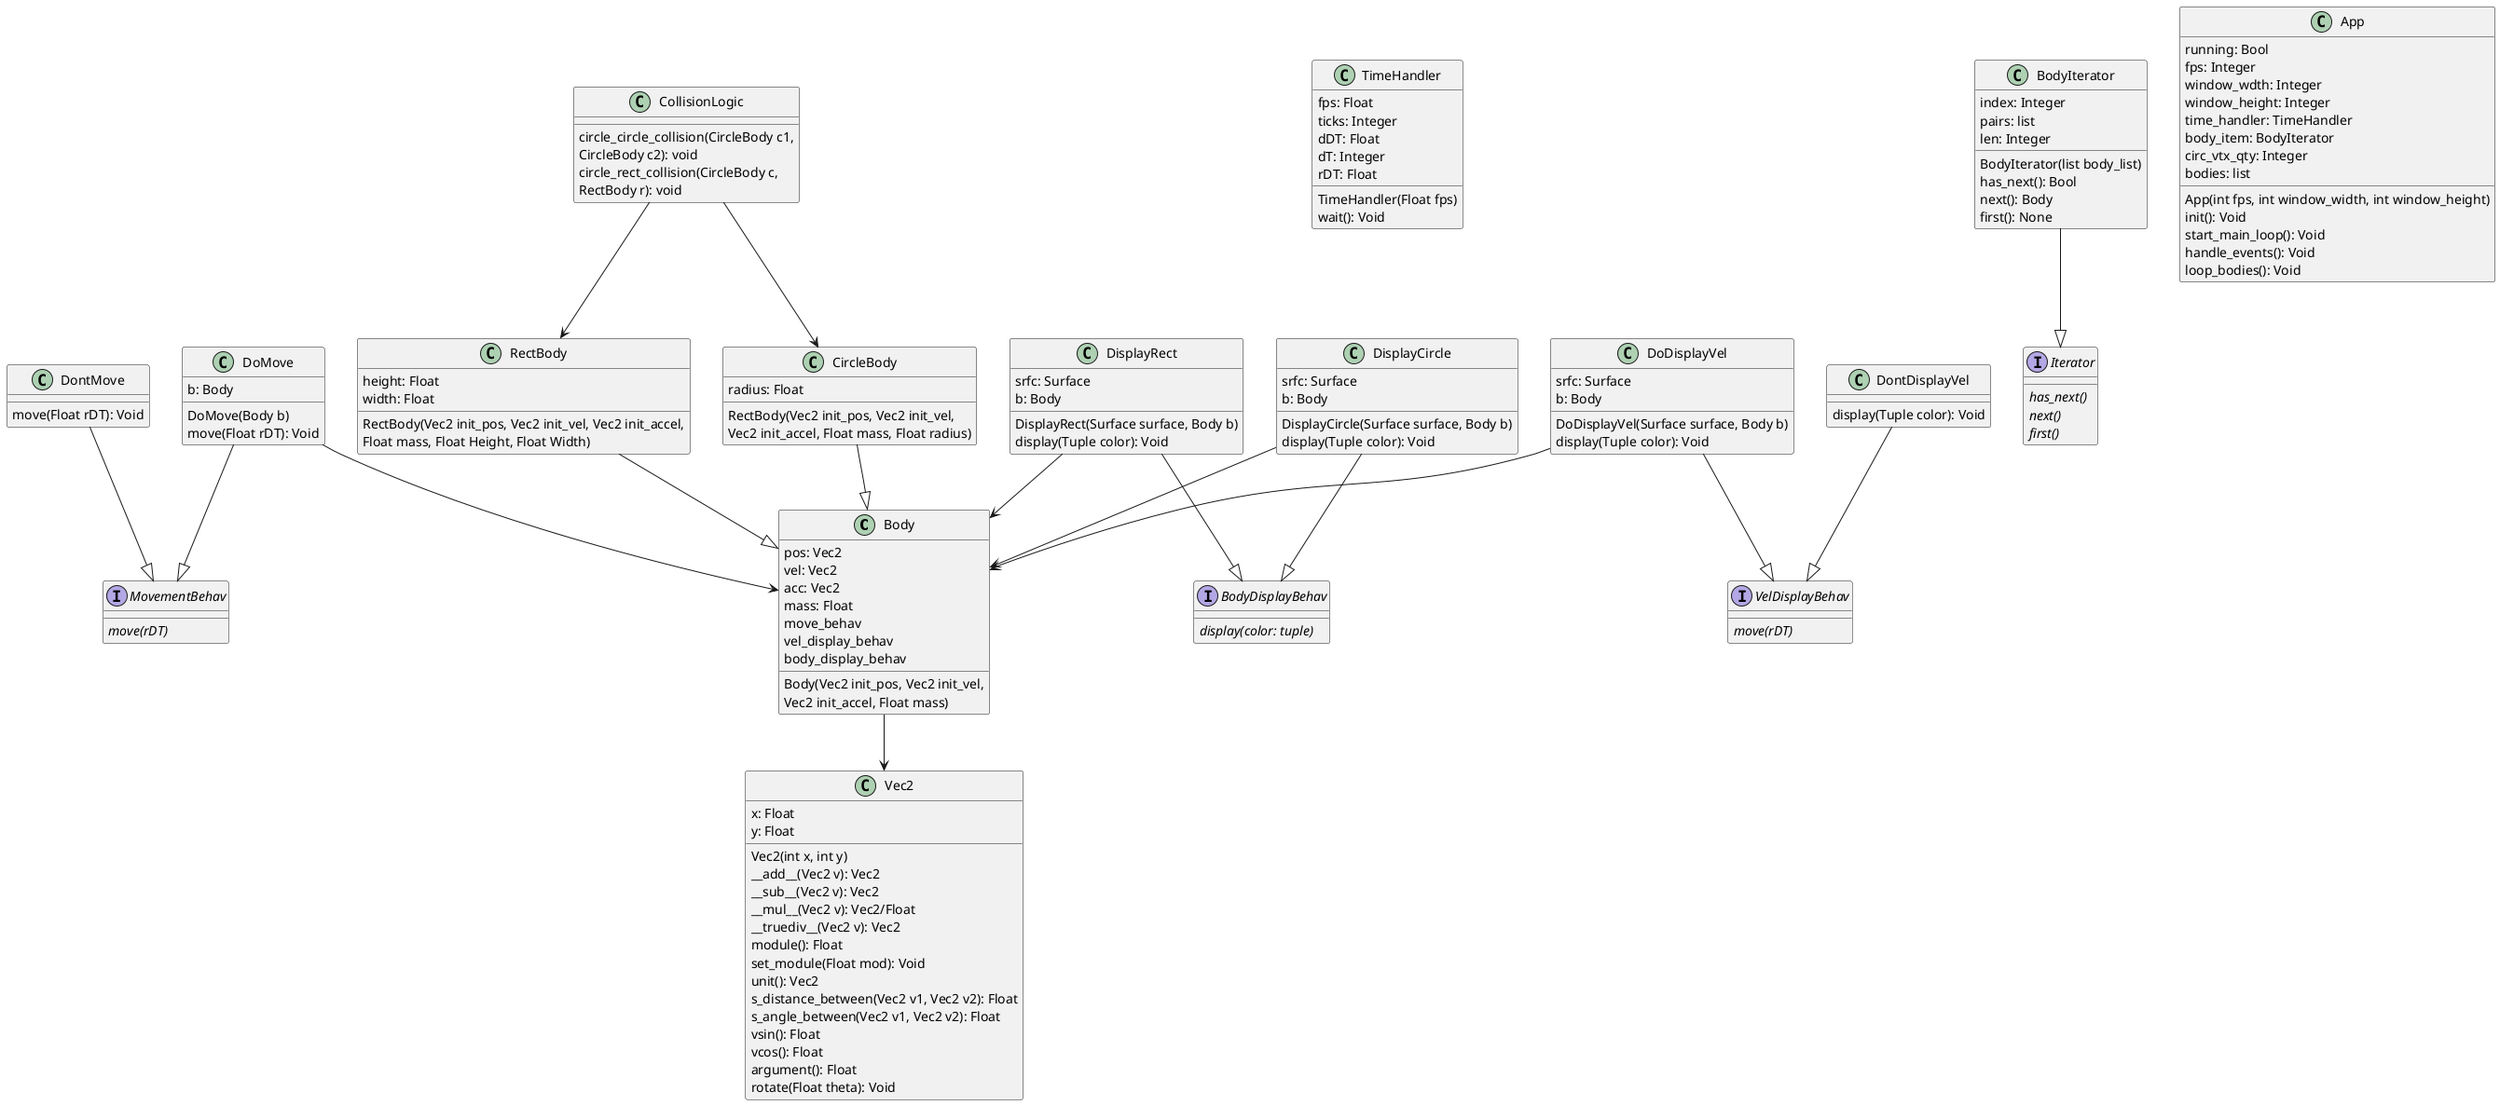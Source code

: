 @startuml

class Body{
  Body(Vec2 init_pos, Vec2 init_vel, 
  Vec2 init_accel, Float mass)
  pos: Vec2
  vel: Vec2
  acc: Vec2
  mass: Float
  move_behav
  vel_display_behav
  body_display_behav
}

class Vec2{
  x: Float
  y: Float
  Vec2(int x, int y)
  __add__(Vec2 v): Vec2
  __sub__(Vec2 v): Vec2
  __mul__(Vec2 v): Vec2/Float
  __truediv__(Vec2 v): Vec2
  module(): Float
  set_module(Float mod): Void
  unit(): Vec2
  s_distance_between(Vec2 v1, Vec2 v2): Float
  s_angle_between(Vec2 v1, Vec2 v2): Float
  vsin(): Float
  vcos(): Float
  argument(): Float
  rotate(Float theta): Void
}

class RectBody{
  RectBody(Vec2 init_pos, Vec2 init_vel, Vec2 init_accel, 
  Float mass, Float Height, Float Width)

  height: Float
  width: Float
}

RectBody --|> Body

class CircleBody{
  RectBody(Vec2 init_pos, Vec2 init_vel, 
  Vec2 init_accel, Float mass, Float radius)

  radius: Float
}

CircleBody --|> Body

class TimeHandler{
  TimeHandler(Float fps)
  fps: Float
  ticks: Integer
  dDT: Float
  dT: Integer
  rDT: Float
  wait(): Void
}

class CollisionLogic{
  circle_circle_collision(CircleBody c1, 
  CircleBody c2): void
  circle_rect_collision(CircleBody c, 
  RectBody r): void
}

interface Iterator{
  //has_next()//
  //next()//
  //first()//
}

class BodyIterator{
  BodyIterator(list body_list)
  has_next(): Bool
  next(): Body
  first(): None
  index: Integer
  pairs: list
  len: Integer
}

BodyIterator --|> Iterator

interface MovementBehav {
  //move(rDT)//
}

class DoMove{
  DoMove(Body b)
  b: Body
  move(Float rDT): Void
}

DoMove --|> MovementBehav

class DontMove{
  move(Float rDT): Void
}

DontMove --|> MovementBehav

interface VelDisplayBehav {
  //move(rDT)//
}

class DoDisplayVel{
  DoDisplayVel(Surface surface, Body b)
  srfc: Surface
  b: Body
  display(Tuple color): Void
}

DoDisplayVel --|> VelDisplayBehav

class DontDisplayVel{
  display(Tuple color): Void
}

DontDisplayVel --|> VelDisplayBehav

interface BodyDisplayBehav{
  //display(color: tuple)//
}

class DisplayRect{
  DisplayRect(Surface surface, Body b)
  srfc: Surface
  b: Body
  display(Tuple color): Void
}

DisplayRect --|> BodyDisplayBehav

class DisplayCircle{
  DisplayCircle(Surface surface, Body b)
  srfc: Surface
  b: Body
  display(Tuple color): Void
}

DisplayCircle --|> BodyDisplayBehav

class App{
  App(int fps, int window_width, int window_height)
  running: Bool
  fps: Integer
  window_wdth: Integer
  window_height: Integer
  time_handler: TimeHandler
  body_item: BodyIterator
  circ_vtx_qty: Integer
  bodies: list
  init(): Void
  start_main_loop(): Void
  handle_events(): Void
  loop_bodies(): Void
}

Body --> Vec2
CollisionLogic --> CircleBody
CollisionLogic --> RectBody
DoMove --> Body
DoDisplayVel --> Body
DisplayRect --> Body
DisplayCircle --> Body

@enduml